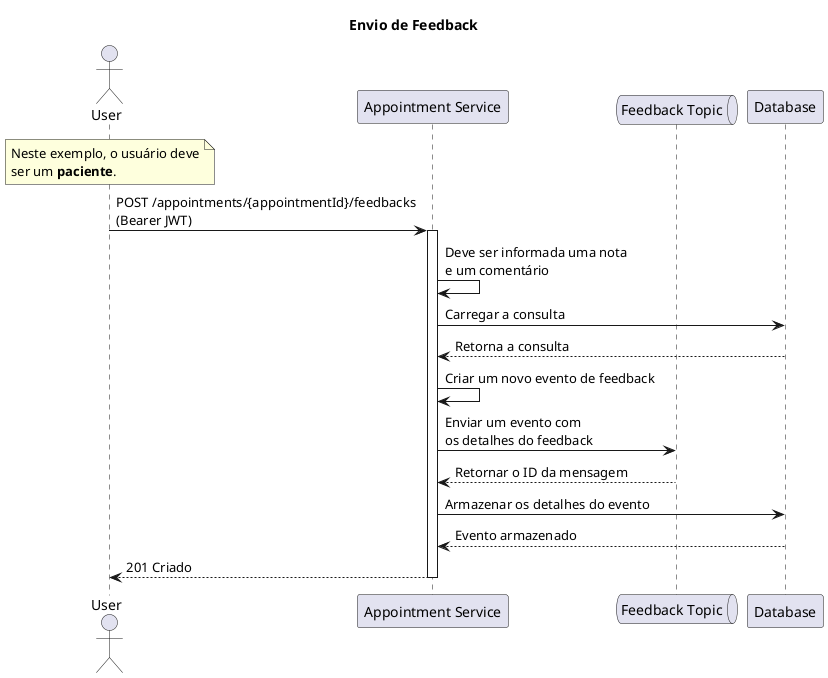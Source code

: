 @startuml feedback_appointment

title Envio de Feedback

actor "User" as user
participant "Appointment Service" as appointment_service
queue "Feedback Topic" as topic
participant "Database" as database

note over user
Neste exemplo, o usuário deve
ser um **paciente**.
end note

user -> appointment_service: POST /appointments/{appointmentId}/feedbacks\n(Bearer JWT)

activate appointment_service
appointment_service -> appointment_service: Deve ser informada uma nota\ne um comentário
appointment_service -> database: Carregar a consulta
database --> appointment_service: Retorna a consulta
appointment_service -> appointment_service: Criar um novo evento de feedback
appointment_service -> topic: Enviar um evento com\nos detalhes do feedback
topic --> appointment_service: Retornar o ID da mensagem
appointment_service -> database: Armazenar os detalhes do evento
database --> appointment_service: Evento armazenado
appointment_service --> user: 201 Criado
deactivate appointment_service


@enduml